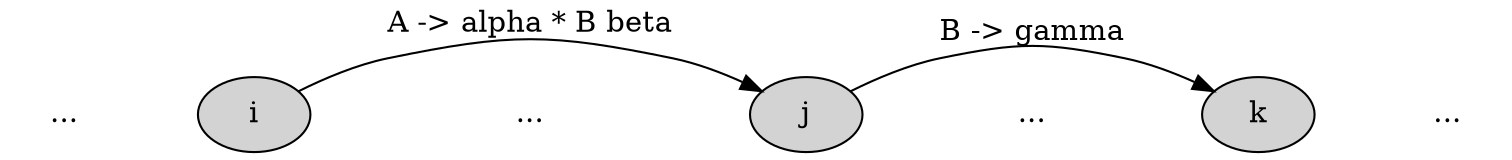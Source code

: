 digraph x {
   rankdir=LR;
   
   /* The nodes */
   {
       node [style=filled, color=black, fillcolor=lightgray];
       1 [label="i"];
       2 [label="j"];
       3 [label="k"];
   }

   /* The sentence */
   {
       edge [style=invis, weight=100];
       node [shape=plaintext];
       dots1->1->dots2->2->dots3->3->dots4;
       dots1 [label="..."];
       dots2 [label="..."];
       dots3 [label="..."];
       dots4 [label="..."];
   }
   
   /* Edges */
   {
       1->2 [label="A -> alpha * B beta"];
       2->3 [label="B -> gamma"];
   }

}
